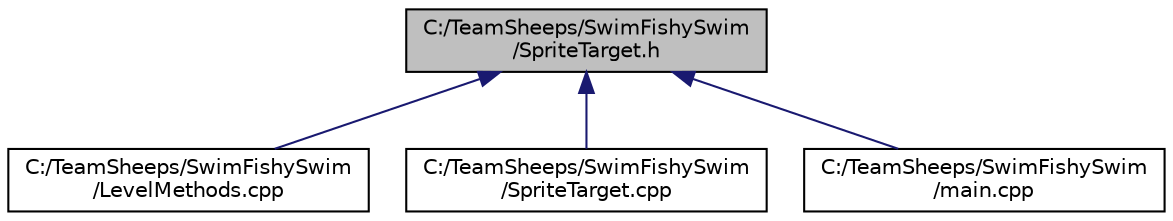 digraph "C:/TeamSheeps/SwimFishySwim/SpriteTarget.h"
{
 // LATEX_PDF_SIZE
  edge [fontname="Helvetica",fontsize="10",labelfontname="Helvetica",labelfontsize="10"];
  node [fontname="Helvetica",fontsize="10",shape=record];
  Node1 [label="C:/TeamSheeps/SwimFishySwim\l/SpriteTarget.h",height=0.2,width=0.4,color="black", fillcolor="grey75", style="filled", fontcolor="black",tooltip=" "];
  Node1 -> Node2 [dir="back",color="midnightblue",fontsize="10",style="solid"];
  Node2 [label="C:/TeamSheeps/SwimFishySwim\l/LevelMethods.cpp",height=0.2,width=0.4,color="black", fillcolor="white", style="filled",URL="$_level_methods_8cpp.html",tooltip=" "];
  Node1 -> Node3 [dir="back",color="midnightblue",fontsize="10",style="solid"];
  Node3 [label="C:/TeamSheeps/SwimFishySwim\l/SpriteTarget.cpp",height=0.2,width=0.4,color="black", fillcolor="white", style="filled",URL="$_sprite_target_8cpp.html",tooltip=" "];
  Node1 -> Node4 [dir="back",color="midnightblue",fontsize="10",style="solid"];
  Node4 [label="C:/TeamSheeps/SwimFishySwim\l/main.cpp",height=0.2,width=0.4,color="black", fillcolor="white", style="filled",URL="$main_8cpp.html",tooltip=" "];
}

